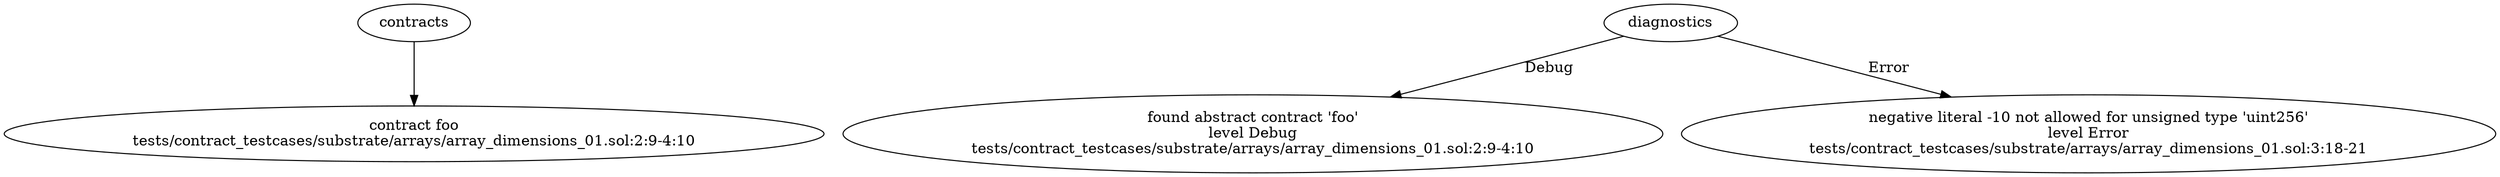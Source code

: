 strict digraph "tests/contract_testcases/substrate/arrays/array_dimensions_01.sol" {
	contract [label="contract foo\ntests/contract_testcases/substrate/arrays/array_dimensions_01.sol:2:9-4:10"]
	diagnostic [label="found abstract contract 'foo'\nlevel Debug\ntests/contract_testcases/substrate/arrays/array_dimensions_01.sol:2:9-4:10"]
	diagnostic_4 [label="negative literal -10 not allowed for unsigned type 'uint256'\nlevel Error\ntests/contract_testcases/substrate/arrays/array_dimensions_01.sol:3:18-21"]
	contracts -> contract
	diagnostics -> diagnostic [label="Debug"]
	diagnostics -> diagnostic_4 [label="Error"]
}
